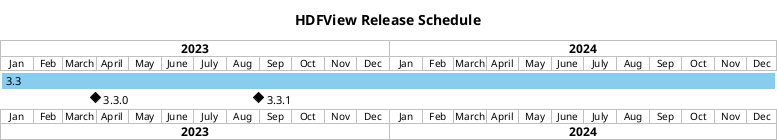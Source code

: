 The release timeline was generated on PlantUML (https://plantuml.com)

The current script:

@startgantt

title HDFView Release Schedule

projectscale monthly
Project starts 2023-01-01

[3.3] starts 2023-01-01 and lasts 104 weeks
[3.3.0] happens 2023-03-31
[3.3.1] happens 2023-08-31
[3.3.1] displays on same row as [3.3.0]
[3.3] is colored in #88CCEE

@endgantt
